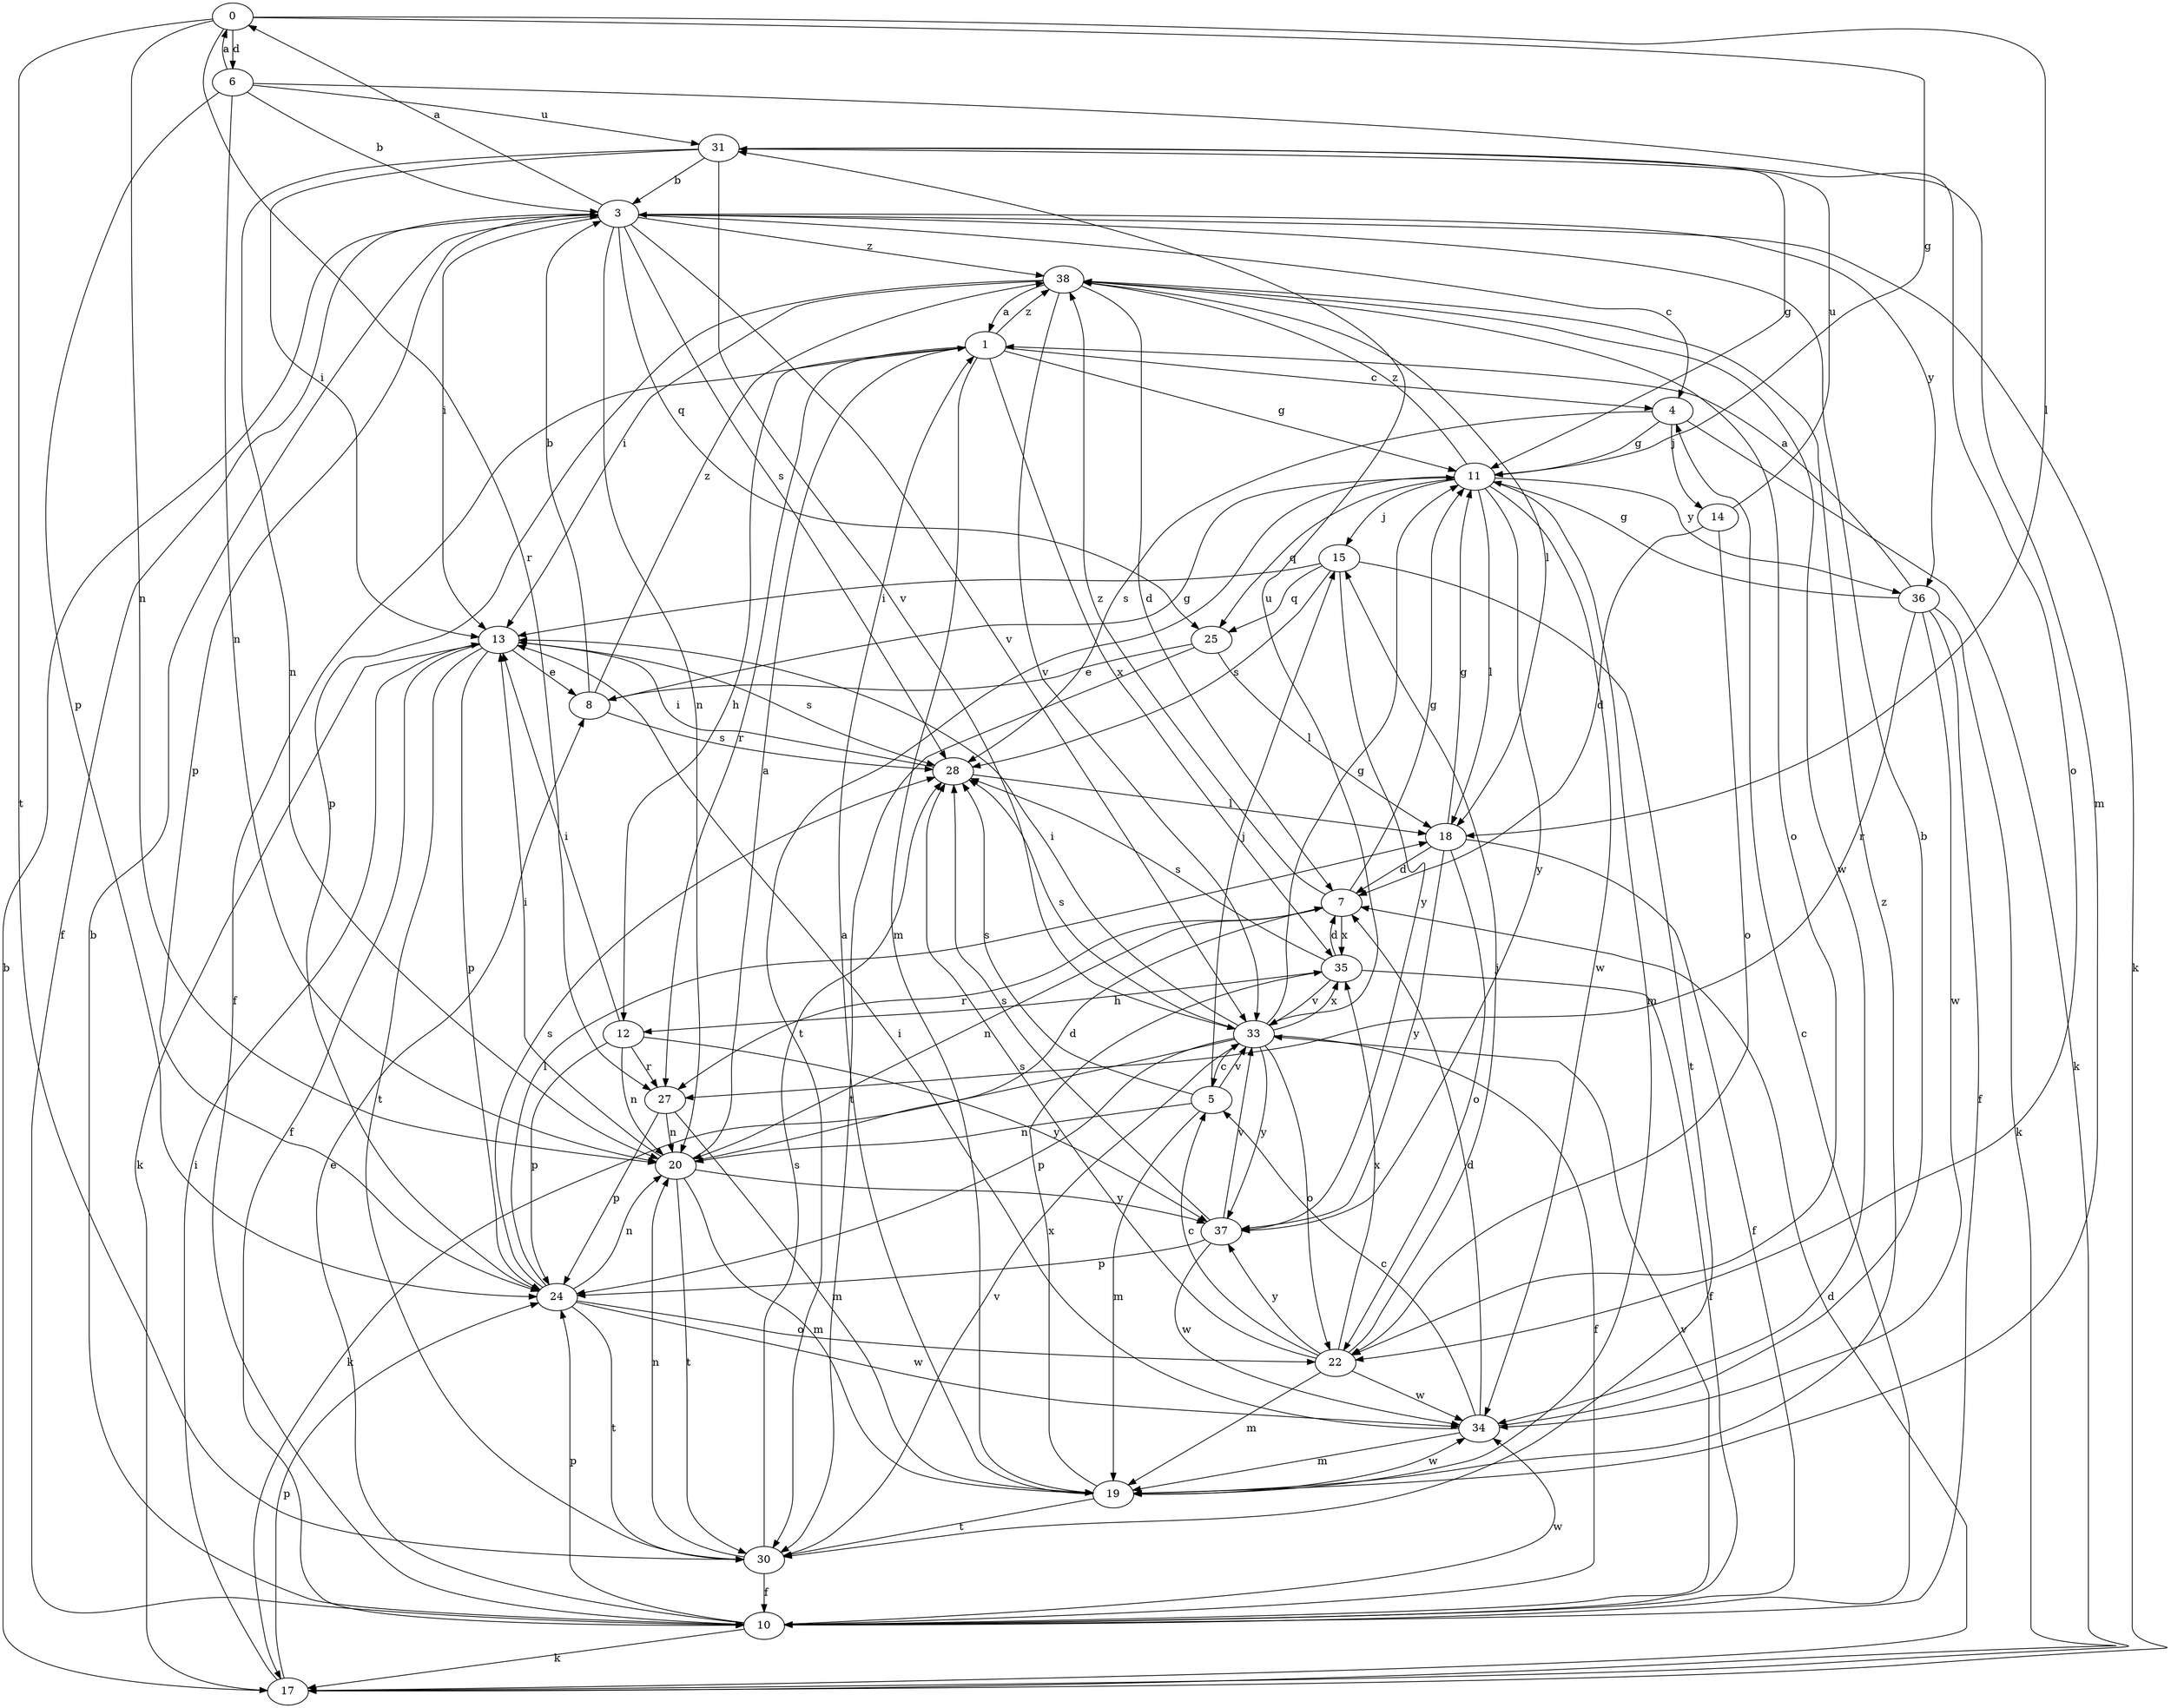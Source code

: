 strict digraph  {
0;
1;
3;
4;
5;
6;
7;
8;
10;
11;
12;
13;
14;
15;
17;
18;
19;
20;
22;
24;
25;
27;
28;
30;
31;
33;
34;
35;
36;
37;
38;
0 -> 6  [label=d];
0 -> 11  [label=g];
0 -> 18  [label=l];
0 -> 20  [label=n];
0 -> 27  [label=r];
0 -> 30  [label=t];
1 -> 4  [label=c];
1 -> 10  [label=f];
1 -> 11  [label=g];
1 -> 12  [label=h];
1 -> 19  [label=m];
1 -> 27  [label=r];
1 -> 35  [label=x];
1 -> 38  [label=z];
3 -> 0  [label=a];
3 -> 4  [label=c];
3 -> 10  [label=f];
3 -> 13  [label=i];
3 -> 17  [label=k];
3 -> 20  [label=n];
3 -> 24  [label=p];
3 -> 25  [label=q];
3 -> 28  [label=s];
3 -> 33  [label=v];
3 -> 36  [label=y];
3 -> 38  [label=z];
4 -> 11  [label=g];
4 -> 14  [label=j];
4 -> 17  [label=k];
4 -> 28  [label=s];
5 -> 15  [label=j];
5 -> 19  [label=m];
5 -> 20  [label=n];
5 -> 28  [label=s];
5 -> 33  [label=v];
6 -> 0  [label=a];
6 -> 3  [label=b];
6 -> 19  [label=m];
6 -> 20  [label=n];
6 -> 24  [label=p];
6 -> 31  [label=u];
7 -> 11  [label=g];
7 -> 20  [label=n];
7 -> 27  [label=r];
7 -> 35  [label=x];
7 -> 38  [label=z];
8 -> 3  [label=b];
8 -> 11  [label=g];
8 -> 28  [label=s];
8 -> 38  [label=z];
10 -> 3  [label=b];
10 -> 4  [label=c];
10 -> 8  [label=e];
10 -> 17  [label=k];
10 -> 24  [label=p];
10 -> 33  [label=v];
10 -> 34  [label=w];
11 -> 15  [label=j];
11 -> 18  [label=l];
11 -> 19  [label=m];
11 -> 25  [label=q];
11 -> 30  [label=t];
11 -> 34  [label=w];
11 -> 36  [label=y];
11 -> 37  [label=y];
11 -> 38  [label=z];
12 -> 13  [label=i];
12 -> 20  [label=n];
12 -> 24  [label=p];
12 -> 27  [label=r];
12 -> 37  [label=y];
13 -> 8  [label=e];
13 -> 10  [label=f];
13 -> 17  [label=k];
13 -> 24  [label=p];
13 -> 28  [label=s];
13 -> 30  [label=t];
14 -> 7  [label=d];
14 -> 22  [label=o];
14 -> 31  [label=u];
15 -> 13  [label=i];
15 -> 25  [label=q];
15 -> 28  [label=s];
15 -> 30  [label=t];
15 -> 37  [label=y];
17 -> 3  [label=b];
17 -> 7  [label=d];
17 -> 13  [label=i];
17 -> 24  [label=p];
18 -> 7  [label=d];
18 -> 10  [label=f];
18 -> 11  [label=g];
18 -> 22  [label=o];
18 -> 37  [label=y];
19 -> 1  [label=a];
19 -> 30  [label=t];
19 -> 34  [label=w];
19 -> 35  [label=x];
19 -> 38  [label=z];
20 -> 1  [label=a];
20 -> 7  [label=d];
20 -> 13  [label=i];
20 -> 19  [label=m];
20 -> 30  [label=t];
20 -> 37  [label=y];
22 -> 5  [label=c];
22 -> 15  [label=j];
22 -> 19  [label=m];
22 -> 28  [label=s];
22 -> 34  [label=w];
22 -> 35  [label=x];
22 -> 37  [label=y];
24 -> 18  [label=l];
24 -> 20  [label=n];
24 -> 22  [label=o];
24 -> 28  [label=s];
24 -> 30  [label=t];
24 -> 34  [label=w];
25 -> 8  [label=e];
25 -> 18  [label=l];
25 -> 30  [label=t];
27 -> 19  [label=m];
27 -> 20  [label=n];
27 -> 24  [label=p];
28 -> 13  [label=i];
28 -> 18  [label=l];
30 -> 10  [label=f];
30 -> 20  [label=n];
30 -> 28  [label=s];
30 -> 33  [label=v];
31 -> 3  [label=b];
31 -> 11  [label=g];
31 -> 13  [label=i];
31 -> 20  [label=n];
31 -> 22  [label=o];
31 -> 33  [label=v];
33 -> 5  [label=c];
33 -> 10  [label=f];
33 -> 11  [label=g];
33 -> 13  [label=i];
33 -> 17  [label=k];
33 -> 22  [label=o];
33 -> 24  [label=p];
33 -> 28  [label=s];
33 -> 31  [label=u];
33 -> 35  [label=x];
33 -> 37  [label=y];
34 -> 3  [label=b];
34 -> 5  [label=c];
34 -> 7  [label=d];
34 -> 13  [label=i];
34 -> 19  [label=m];
35 -> 7  [label=d];
35 -> 10  [label=f];
35 -> 12  [label=h];
35 -> 28  [label=s];
35 -> 33  [label=v];
36 -> 1  [label=a];
36 -> 10  [label=f];
36 -> 11  [label=g];
36 -> 17  [label=k];
36 -> 27  [label=r];
36 -> 34  [label=w];
37 -> 24  [label=p];
37 -> 28  [label=s];
37 -> 33  [label=v];
37 -> 34  [label=w];
38 -> 1  [label=a];
38 -> 7  [label=d];
38 -> 13  [label=i];
38 -> 18  [label=l];
38 -> 22  [label=o];
38 -> 24  [label=p];
38 -> 33  [label=v];
38 -> 34  [label=w];
}
